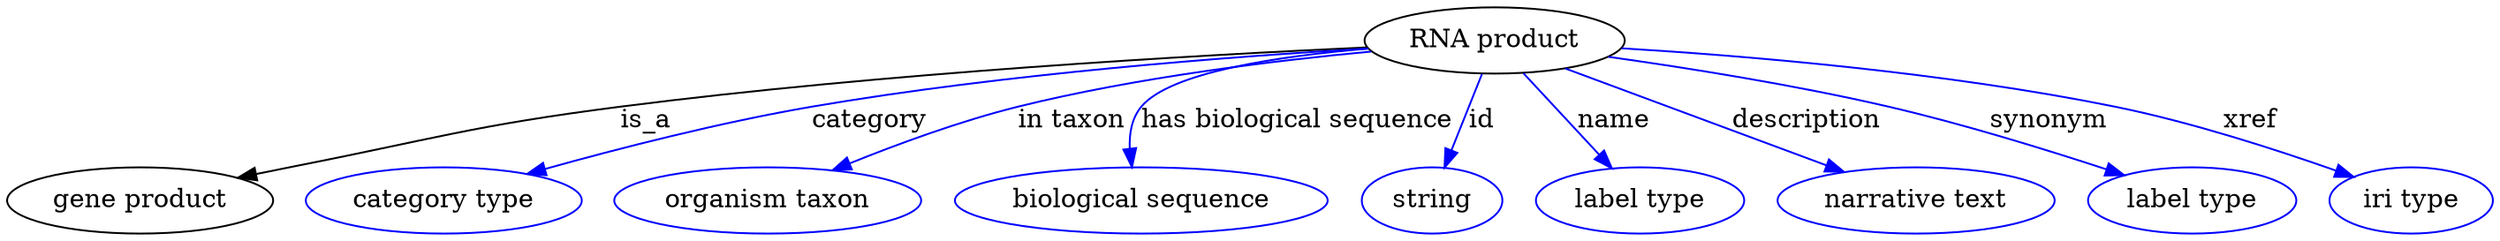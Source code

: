 digraph {
	graph [bb="0,0,1096.9,123"];
	node [label="\N"];
	"RNA product"	 [height=0.5,
		label="RNA product",
		pos="648.54,105",
		width=1.6249];
	"gene product"	 [height=0.5,
		pos="56.545,18",
		width=1.5707];
	"RNA product" -> "gene product"	 [label=is_a,
		lp="286.54,61.5",
		pos="e,99.062,29.957 591.1,101.54 517.62,96.629 386.6,86.275 275.54,69 206.81,58.307 190.13,52.491 122.54,36 118.14,34.926 113.59,33.772 \
109.02,32.586"];
	category	 [color=blue,
		height=0.5,
		label="category type",
		pos="189.54,18",
		width=1.6249];
	"RNA product" -> category	 [color=blue,
		label=category,
		lp="380.04,61.5",
		pos="e,227.85,31.781 591.54,100.92 532.33,95.995 437.23,86.158 356.54,69 315.83,60.343 270.76,46.302 237.7,35.143",
		style=solid];
	"in taxon"	 [color=blue,
		height=0.5,
		label="organism taxon",
		pos="331.54,18",
		width=1.8234];
	"RNA product" -> "in taxon"	 [color=blue,
		label="in taxon",
		lp="468.04,61.5",
		pos="e,362.2,34.193 593.4,98.936 552.08,93.504 494.47,84.032 445.54,69 420.09,61.179 392.82,49.123 371.33,38.696",
		style=solid];
	"has biological sequence"	 [color=blue,
		height=0.5,
		label="biological sequence",
		pos="495.54,18",
		width=2.2387];
	"RNA product" -> "has biological sequence"	 [color=blue,
		label="has biological sequence",
		lp="566.54,61.5",
		pos="e,492.92,36.099 594.02,98.196 557.47,92.458 513.86,82.928 501.54,69 496.06,62.8 493.77,54.393 493.07,46.193",
		style=solid];
	id	 [color=blue,
		height=0.5,
		label=string,
		pos="624.54,18",
		width=0.84854];
	"RNA product" -> id	 [color=blue,
		label=id,
		lp="644.04,61.5",
		pos="e,629.51,36.003 643.57,86.974 640.29,75.075 635.92,59.251 632.2,45.761",
		style=solid];
	name	 [color=blue,
		height=0.5,
		label="label type",
		pos="718.54,18",
		width=1.2638];
	"RNA product" -> name	 [color=blue,
		label=name,
		lp="704.04,61.5",
		pos="e,704.64,35.283 662.71,87.394 672.93,74.694 686.87,57.362 698.27,43.198",
		style=solid];
	description	 [color=blue,
		height=0.5,
		label="narrative text",
		pos="839.54,18",
		width=1.6068];
	"RNA product" -> description	 [color=blue,
		label=description,
		lp="786.04,61.5",
		pos="e,806.82,32.906 681.38,90.044 713.45,75.434 762.42,53.132 797.36,37.215",
		style=solid];
	synonym	 [color=blue,
		height=0.5,
		label="label type",
		pos="960.54,18",
		width=1.2638];
	"RNA product" -> synonym	 [color=blue,
		label=synonym,
		lp="893.04,61.5",
		pos="e,928.72,31.073 699.81,96.257 734.26,89.898 780.5,80.422 820.54,69 854.37,59.353 891.76,45.567 919.38,34.759",
		style=solid];
	xref	 [color=blue,
		height=0.5,
		label="iri type",
		pos="1060.5,18",
		width=1.011];
	"RNA product" -> xref	 [color=blue,
		label=xref,
		lp="980.54,61.5",
		pos="e,1033.4,30.191 705.87,101.05 761.76,96.369 848.87,86.837 922.54,69 957.81,60.463 996.43,45.696 1023.8,34.243",
		style=solid];
}
